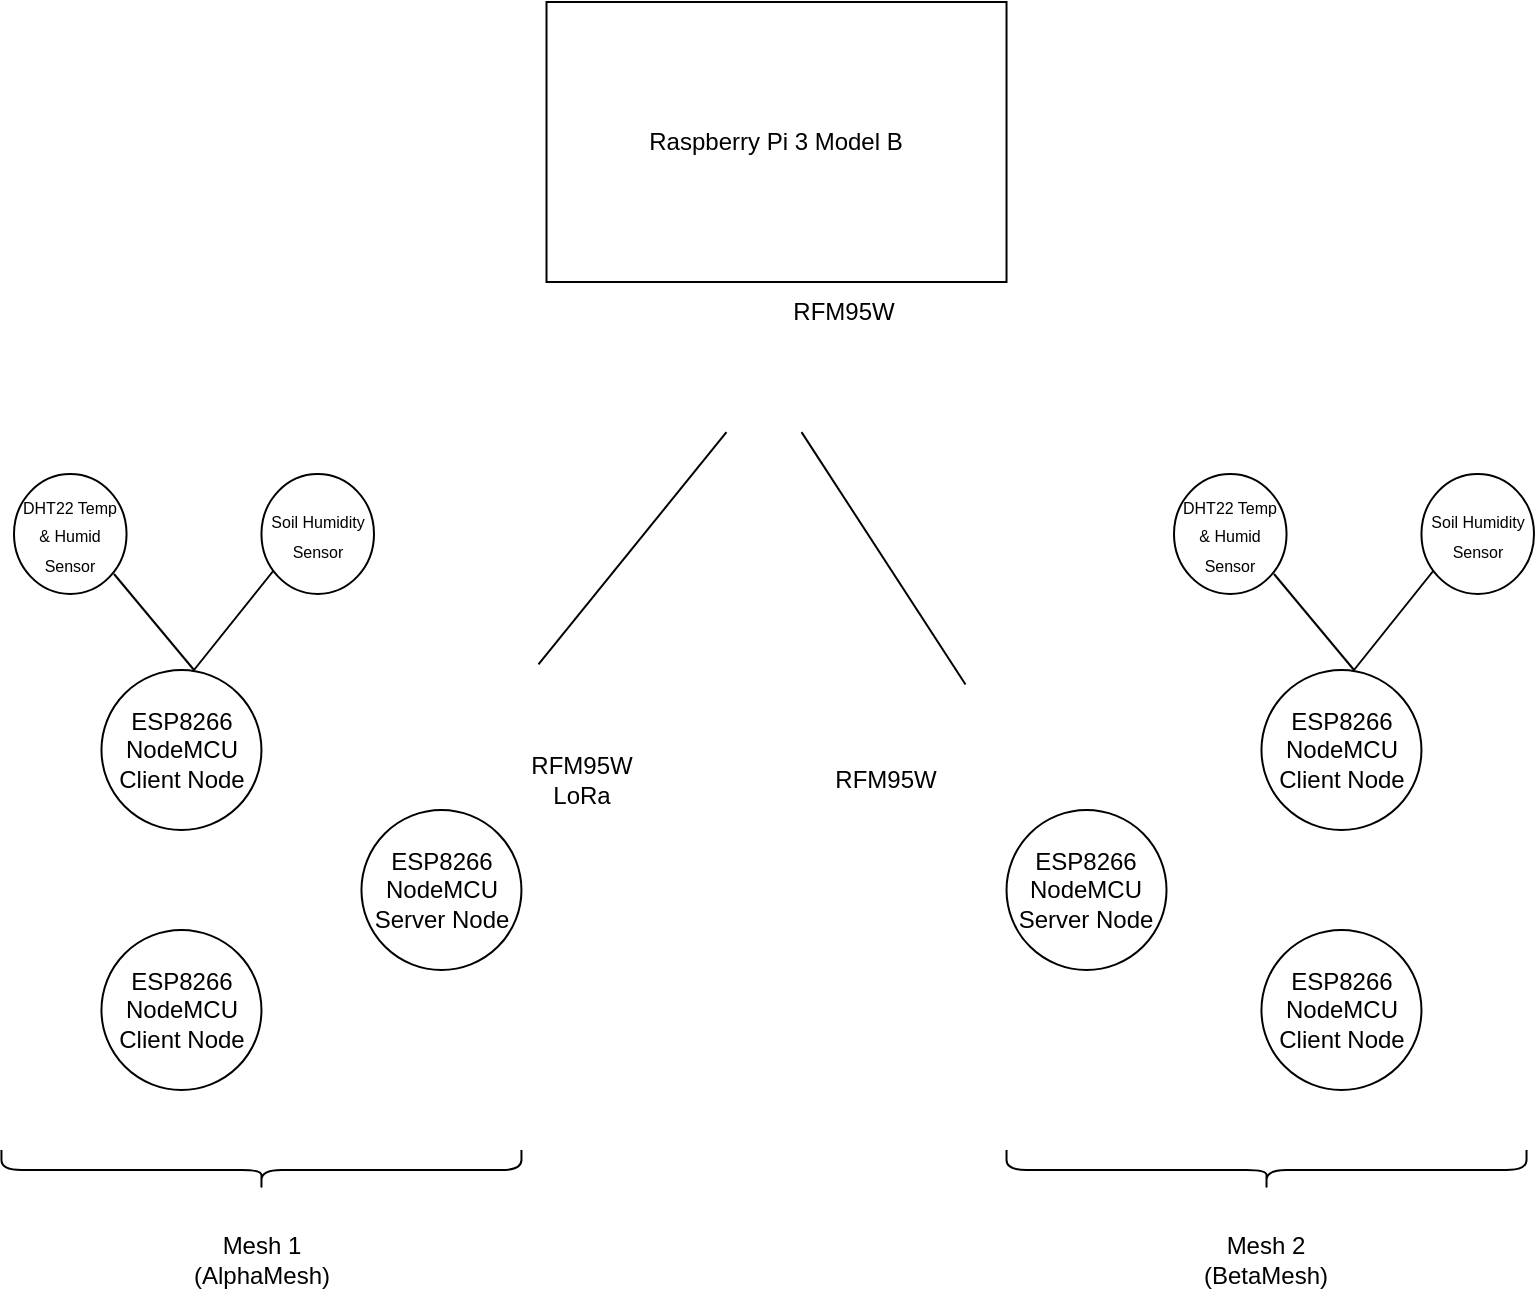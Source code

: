 <mxfile version="16.2.6" type="github">
  <diagram id="2j9tihJcWGmogORtZLfm" name="Page-1">
    <mxGraphModel dx="1278" dy="571" grid="1" gridSize="10" guides="1" tooltips="1" connect="1" arrows="1" fold="1" page="1" pageScale="1" pageWidth="850" pageHeight="1100" math="0" shadow="0">
      <root>
        <mxCell id="0" />
        <mxCell id="1" parent="0" />
        <mxCell id="FCE10W5ZX_m4McsUhyiG-1" value="ESP8266&lt;br&gt;NodeMCU&lt;br&gt;Client Node" style="ellipse;whiteSpace=wrap;html=1;aspect=fixed;" vertex="1" parent="1">
          <mxGeometry x="83.73" y="638" width="80" height="80" as="geometry" />
        </mxCell>
        <mxCell id="FCE10W5ZX_m4McsUhyiG-2" value="ESP8266&lt;br&gt;NodeMCU&lt;br&gt;Client Node" style="ellipse;whiteSpace=wrap;html=1;aspect=fixed;" vertex="1" parent="1">
          <mxGeometry x="83.73" y="508" width="80" height="80" as="geometry" />
        </mxCell>
        <mxCell id="FCE10W5ZX_m4McsUhyiG-3" value="ESP8266&lt;br&gt;NodeMCU&lt;br&gt;Server Node" style="ellipse;whiteSpace=wrap;html=1;aspect=fixed;fillColor=none;" vertex="1" parent="1">
          <mxGeometry x="213.73" y="578" width="80" height="80" as="geometry" />
        </mxCell>
        <mxCell id="FCE10W5ZX_m4McsUhyiG-4" value="" style="shape=curlyBracket;whiteSpace=wrap;html=1;rounded=1;flipH=1;fillColor=none;rotation=90;" vertex="1" parent="1">
          <mxGeometry x="153.73" y="628" width="20" height="260" as="geometry" />
        </mxCell>
        <mxCell id="FCE10W5ZX_m4McsUhyiG-5" value="Mesh 1 (AlphaMesh)" style="text;html=1;strokeColor=none;fillColor=none;align=center;verticalAlign=middle;whiteSpace=wrap;rounded=0;" vertex="1" parent="1">
          <mxGeometry x="133.73" y="788" width="60" height="30" as="geometry" />
        </mxCell>
        <mxCell id="FCE10W5ZX_m4McsUhyiG-13" value="ESP8266&lt;br&gt;NodeMCU&lt;br&gt;Server Node" style="ellipse;whiteSpace=wrap;html=1;aspect=fixed;fillColor=none;" vertex="1" parent="1">
          <mxGeometry x="536.26" y="578" width="80" height="80" as="geometry" />
        </mxCell>
        <mxCell id="FCE10W5ZX_m4McsUhyiG-14" value="" style="shape=curlyBracket;whiteSpace=wrap;html=1;rounded=1;flipH=1;fillColor=none;rotation=90;" vertex="1" parent="1">
          <mxGeometry x="656.26" y="628" width="20" height="260" as="geometry" />
        </mxCell>
        <mxCell id="FCE10W5ZX_m4McsUhyiG-15" value="Mesh 2 (BetaMesh)" style="text;html=1;strokeColor=none;fillColor=none;align=center;verticalAlign=middle;whiteSpace=wrap;rounded=0;" vertex="1" parent="1">
          <mxGeometry x="636.26" y="788" width="60" height="30" as="geometry" />
        </mxCell>
        <mxCell id="FCE10W5ZX_m4McsUhyiG-16" value="" style="shape=image;html=1;verticalAlign=top;verticalLabelPosition=bottom;labelBackgroundColor=#ffffff;imageAspect=0;aspect=fixed;image=https://cdn1.iconfinder.com/data/icons/computer-hardware-glyphs-vol-2/52/signal__device__technology__radar__satellite__antenna__tower-128.png;fillColor=none;rotation=-30;" vertex="1" parent="1">
          <mxGeometry x="496.26" y="510" width="78" height="78" as="geometry" />
        </mxCell>
        <mxCell id="FCE10W5ZX_m4McsUhyiG-17" value="" style="shape=image;html=1;verticalAlign=top;verticalLabelPosition=bottom;labelBackgroundColor=#ffffff;imageAspect=0;aspect=fixed;image=https://cdn1.iconfinder.com/data/icons/computer-hardware-glyphs-vol-2/52/signal__device__technology__radar__satellite__antenna__tower-128.png;fillColor=none;rotation=30;" vertex="1" parent="1">
          <mxGeometry x="243.73" y="500" width="78" height="78" as="geometry" />
        </mxCell>
        <mxCell id="FCE10W5ZX_m4McsUhyiG-18" value="RFM95W&lt;br&gt;" style="text;html=1;strokeColor=none;fillColor=none;align=center;verticalAlign=middle;whiteSpace=wrap;rounded=0;" vertex="1" parent="1">
          <mxGeometry x="446.26" y="548" width="60" height="30" as="geometry" />
        </mxCell>
        <mxCell id="FCE10W5ZX_m4McsUhyiG-20" value="RFM95W&lt;br&gt;LoRa" style="text;html=1;strokeColor=none;fillColor=none;align=center;verticalAlign=middle;whiteSpace=wrap;rounded=0;" vertex="1" parent="1">
          <mxGeometry x="293.73" y="548" width="60" height="30" as="geometry" />
        </mxCell>
        <mxCell id="3kGpmjO33P2lQRk3DPsD-5" value="Raspberry Pi 3 Model B" style="rounded=0;whiteSpace=wrap;html=1;rotation=0;" vertex="1" parent="1">
          <mxGeometry x="306.26" y="174" width="230" height="140" as="geometry" />
        </mxCell>
        <mxCell id="3kGpmjO33P2lQRk3DPsD-6" value="RFM95W&lt;br&gt;" style="text;html=1;strokeColor=none;fillColor=none;align=center;verticalAlign=middle;whiteSpace=wrap;rounded=0;" vertex="1" parent="1">
          <mxGeometry x="425" y="314" width="60" height="30" as="geometry" />
        </mxCell>
        <mxCell id="3kGpmjO33P2lQRk3DPsD-7" value="" style="shape=image;html=1;verticalAlign=top;verticalLabelPosition=bottom;labelBackgroundColor=#ffffff;imageAspect=0;aspect=fixed;image=https://cdn1.iconfinder.com/data/icons/computer-hardware-glyphs-vol-2/52/signal__device__technology__radar__satellite__antenna__tower-128.png;fillColor=none;rotation=-180;" vertex="1" parent="1">
          <mxGeometry x="377.46" y="314" width="75.07" height="75.07" as="geometry" />
        </mxCell>
        <mxCell id="3kGpmjO33P2lQRk3DPsD-8" value="" style="endArrow=none;html=1;rounded=0;" edge="1" parent="1">
          <mxGeometry width="50" height="50" relative="1" as="geometry">
            <mxPoint x="90" y="460" as="sourcePoint" />
            <mxPoint x="130" y="508" as="targetPoint" />
          </mxGeometry>
        </mxCell>
        <mxCell id="FCE10W5ZX_m4McsUhyiG-21" value="" style="endArrow=none;html=1;rounded=0;entryX=0.25;entryY=0;entryDx=0;entryDy=0;exitX=0.5;exitY=0;exitDx=0;exitDy=0;" edge="1" parent="1" source="FCE10W5ZX_m4McsUhyiG-16" target="3kGpmjO33P2lQRk3DPsD-7">
          <mxGeometry width="50" height="50" relative="1" as="geometry">
            <mxPoint x="510" y="510" as="sourcePoint" />
            <mxPoint x="440" y="410" as="targetPoint" />
          </mxGeometry>
        </mxCell>
        <mxCell id="3kGpmjO33P2lQRk3DPsD-9" value="" style="endArrow=none;html=1;rounded=0;" edge="1" parent="1">
          <mxGeometry width="50" height="50" relative="1" as="geometry">
            <mxPoint x="130" y="508" as="sourcePoint" />
            <mxPoint x="170" y="458" as="targetPoint" />
          </mxGeometry>
        </mxCell>
        <mxCell id="FCE10W5ZX_m4McsUhyiG-22" value="" style="endArrow=none;html=1;rounded=0;exitX=0.5;exitY=0;exitDx=0;exitDy=0;entryX=0.75;entryY=0;entryDx=0;entryDy=0;" edge="1" parent="1" source="FCE10W5ZX_m4McsUhyiG-17" target="3kGpmjO33P2lQRk3DPsD-7">
          <mxGeometry width="50" height="50" relative="1" as="geometry">
            <mxPoint x="320" y="490" as="sourcePoint" />
            <mxPoint x="410" y="400" as="targetPoint" />
          </mxGeometry>
        </mxCell>
        <mxCell id="3kGpmjO33P2lQRk3DPsD-12" value="&lt;font style=&quot;font-size: 8px&quot;&gt;DHT22 Temp &amp;amp; Humid Sensor&lt;/font&gt;" style="ellipse;whiteSpace=wrap;html=1;" vertex="1" parent="1">
          <mxGeometry x="40" y="410" width="56.27" height="60" as="geometry" />
        </mxCell>
        <mxCell id="3kGpmjO33P2lQRk3DPsD-13" value="&lt;font style=&quot;font-size: 8px&quot;&gt;Soil Humidity Sensor&lt;/font&gt;" style="ellipse;whiteSpace=wrap;html=1;" vertex="1" parent="1">
          <mxGeometry x="163.73" y="410" width="56.27" height="60" as="geometry" />
        </mxCell>
        <mxCell id="3kGpmjO33P2lQRk3DPsD-14" value="ESP8266&lt;br&gt;NodeMCU&lt;br&gt;Client Node" style="ellipse;whiteSpace=wrap;html=1;aspect=fixed;" vertex="1" parent="1">
          <mxGeometry x="663.73" y="638" width="80" height="80" as="geometry" />
        </mxCell>
        <mxCell id="3kGpmjO33P2lQRk3DPsD-15" value="ESP8266&lt;br&gt;NodeMCU&lt;br&gt;Client Node" style="ellipse;whiteSpace=wrap;html=1;aspect=fixed;" vertex="1" parent="1">
          <mxGeometry x="663.73" y="508" width="80" height="80" as="geometry" />
        </mxCell>
        <mxCell id="3kGpmjO33P2lQRk3DPsD-16" value="" style="endArrow=none;html=1;rounded=0;" edge="1" parent="1">
          <mxGeometry width="50" height="50" relative="1" as="geometry">
            <mxPoint x="670" y="460" as="sourcePoint" />
            <mxPoint x="710" y="508" as="targetPoint" />
          </mxGeometry>
        </mxCell>
        <mxCell id="3kGpmjO33P2lQRk3DPsD-17" value="" style="endArrow=none;html=1;rounded=0;" edge="1" parent="1">
          <mxGeometry width="50" height="50" relative="1" as="geometry">
            <mxPoint x="710" y="508" as="sourcePoint" />
            <mxPoint x="750" y="458" as="targetPoint" />
          </mxGeometry>
        </mxCell>
        <mxCell id="3kGpmjO33P2lQRk3DPsD-18" value="&lt;font style=&quot;font-size: 8px&quot;&gt;DHT22 Temp &amp;amp; Humid Sensor&lt;/font&gt;" style="ellipse;whiteSpace=wrap;html=1;" vertex="1" parent="1">
          <mxGeometry x="620" y="410" width="56.27" height="60" as="geometry" />
        </mxCell>
        <mxCell id="3kGpmjO33P2lQRk3DPsD-19" value="&lt;font style=&quot;font-size: 8px&quot;&gt;Soil Humidity Sensor&lt;/font&gt;" style="ellipse;whiteSpace=wrap;html=1;" vertex="1" parent="1">
          <mxGeometry x="743.73" y="410" width="56.27" height="60" as="geometry" />
        </mxCell>
      </root>
    </mxGraphModel>
  </diagram>
</mxfile>
